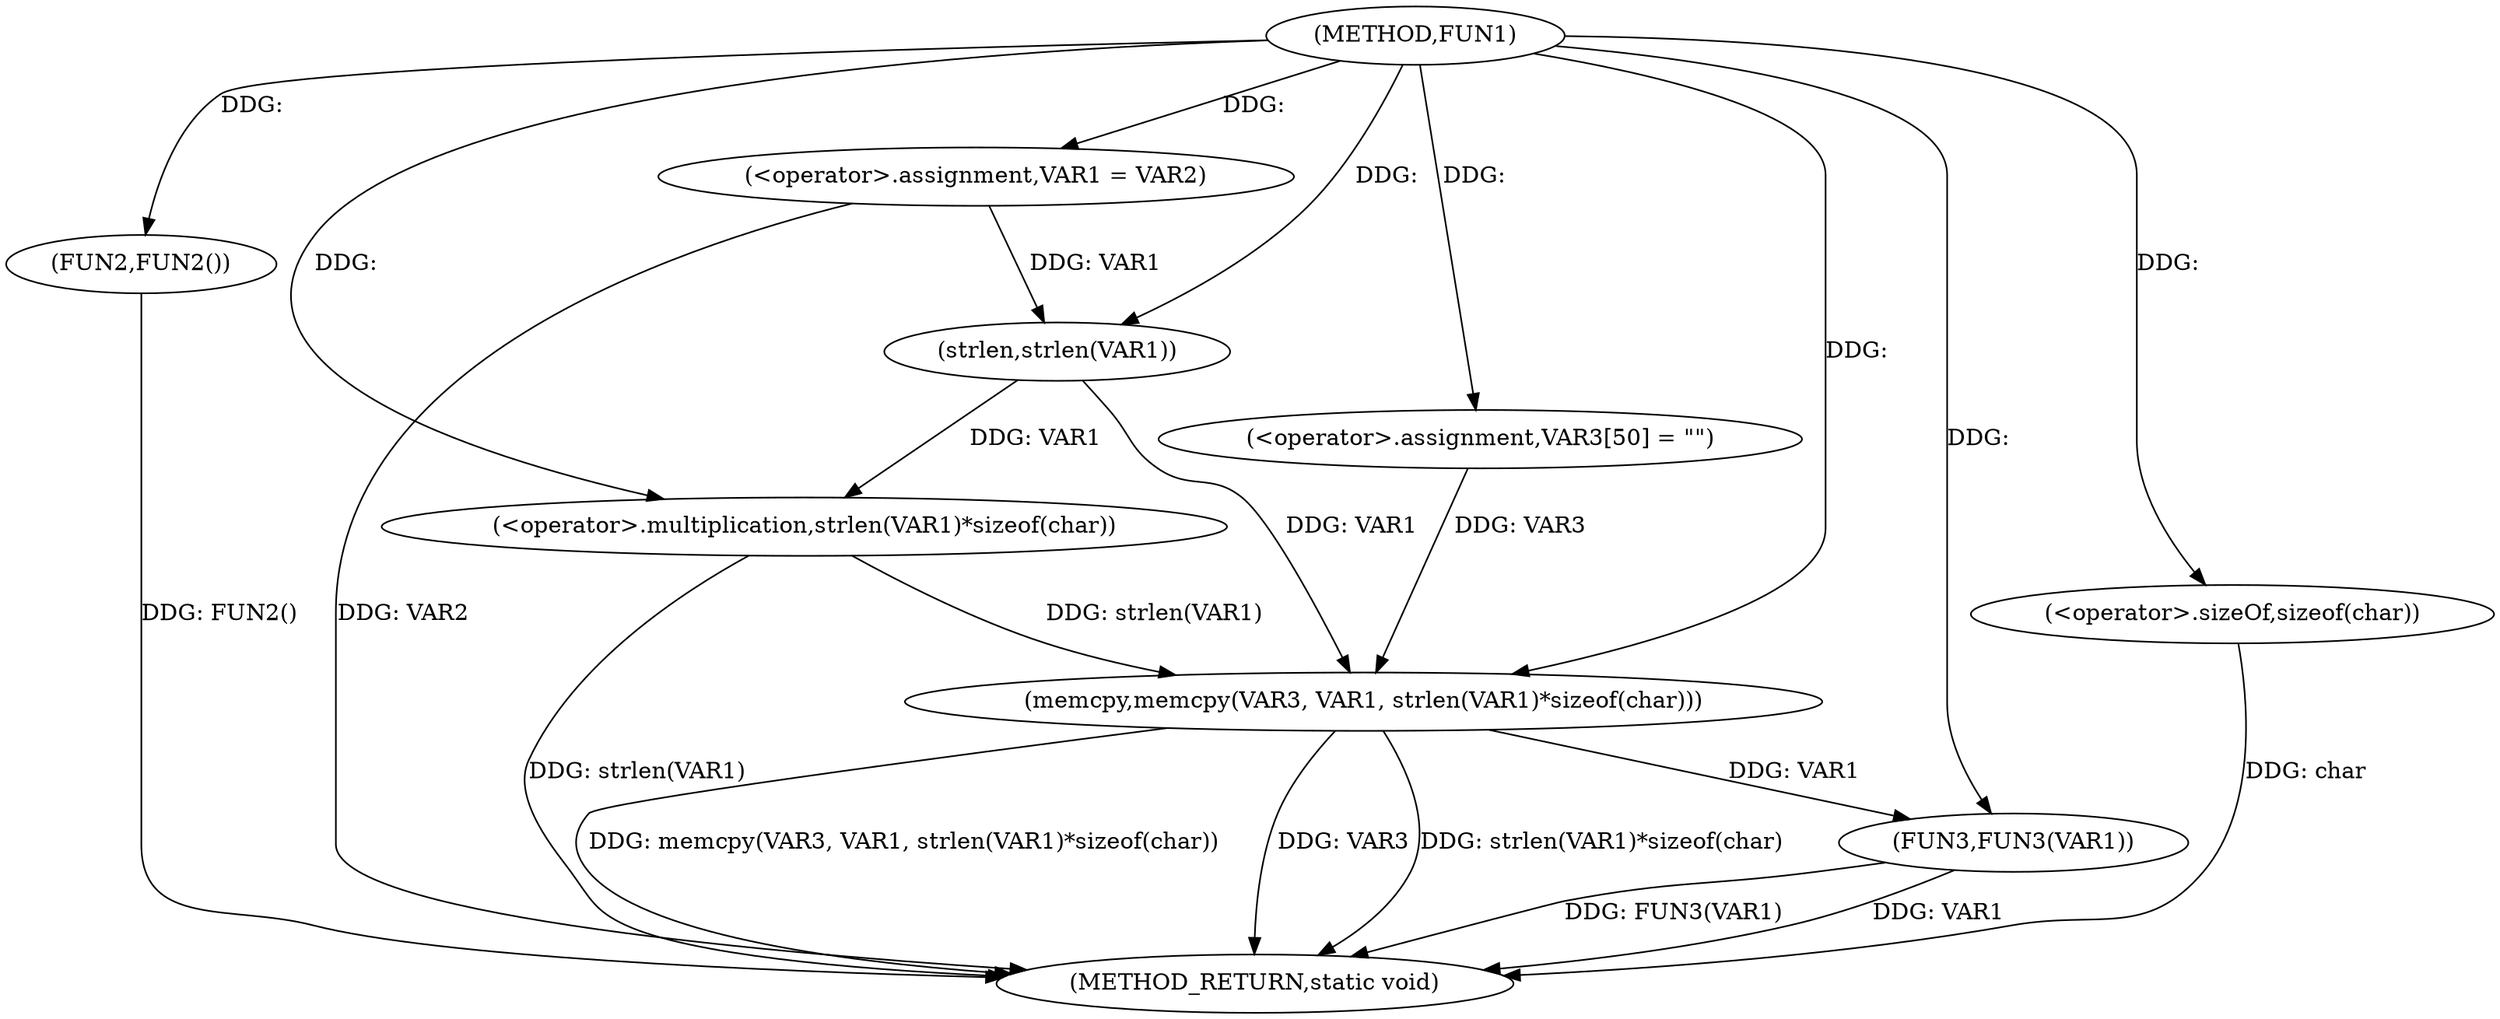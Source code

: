 digraph FUN1 {  
"1000100" [label = "(METHOD,FUN1)" ]
"1000127" [label = "(METHOD_RETURN,static void)" ]
"1000104" [label = "(<operator>.assignment,VAR1 = VAR2)" ]
"1000108" [label = "(FUN2,FUN2())" ]
"1000114" [label = "(<operator>.assignment,VAR3[50] = \"\")" ]
"1000117" [label = "(memcpy,memcpy(VAR3, VAR1, strlen(VAR1)*sizeof(char)))" ]
"1000120" [label = "(<operator>.multiplication,strlen(VAR1)*sizeof(char))" ]
"1000121" [label = "(strlen,strlen(VAR1))" ]
"1000123" [label = "(<operator>.sizeOf,sizeof(char))" ]
"1000125" [label = "(FUN3,FUN3(VAR1))" ]
  "1000117" -> "1000127"  [ label = "DDG: memcpy(VAR3, VAR1, strlen(VAR1)*sizeof(char))"] 
  "1000125" -> "1000127"  [ label = "DDG: VAR1"] 
  "1000125" -> "1000127"  [ label = "DDG: FUN3(VAR1)"] 
  "1000108" -> "1000127"  [ label = "DDG: FUN2()"] 
  "1000120" -> "1000127"  [ label = "DDG: strlen(VAR1)"] 
  "1000117" -> "1000127"  [ label = "DDG: VAR3"] 
  "1000117" -> "1000127"  [ label = "DDG: strlen(VAR1)*sizeof(char)"] 
  "1000104" -> "1000127"  [ label = "DDG: VAR2"] 
  "1000123" -> "1000127"  [ label = "DDG: char"] 
  "1000100" -> "1000104"  [ label = "DDG: "] 
  "1000100" -> "1000108"  [ label = "DDG: "] 
  "1000100" -> "1000114"  [ label = "DDG: "] 
  "1000114" -> "1000117"  [ label = "DDG: VAR3"] 
  "1000100" -> "1000117"  [ label = "DDG: "] 
  "1000121" -> "1000117"  [ label = "DDG: VAR1"] 
  "1000120" -> "1000117"  [ label = "DDG: strlen(VAR1)"] 
  "1000121" -> "1000120"  [ label = "DDG: VAR1"] 
  "1000104" -> "1000121"  [ label = "DDG: VAR1"] 
  "1000100" -> "1000121"  [ label = "DDG: "] 
  "1000100" -> "1000120"  [ label = "DDG: "] 
  "1000100" -> "1000123"  [ label = "DDG: "] 
  "1000117" -> "1000125"  [ label = "DDG: VAR1"] 
  "1000100" -> "1000125"  [ label = "DDG: "] 
}
